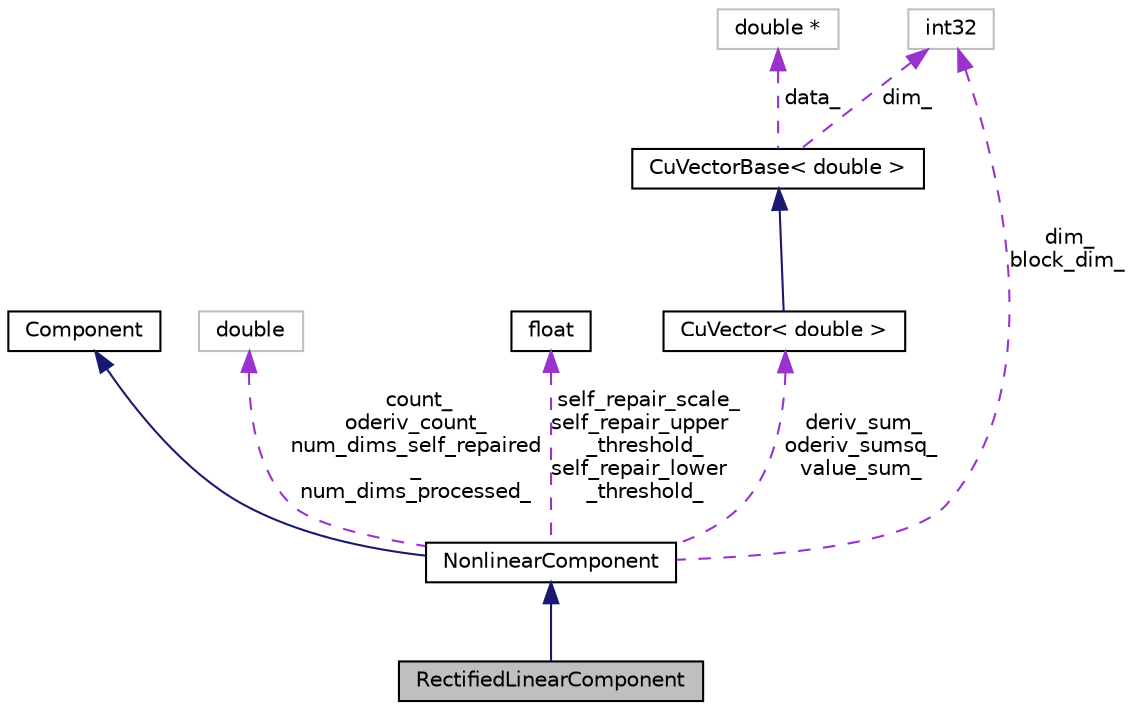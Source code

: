 digraph "RectifiedLinearComponent"
{
  edge [fontname="Helvetica",fontsize="10",labelfontname="Helvetica",labelfontsize="10"];
  node [fontname="Helvetica",fontsize="10",shape=record];
  Node3 [label="RectifiedLinearComponent",height=0.2,width=0.4,color="black", fillcolor="grey75", style="filled", fontcolor="black"];
  Node4 -> Node3 [dir="back",color="midnightblue",fontsize="10",style="solid",fontname="Helvetica"];
  Node4 [label="NonlinearComponent",height=0.2,width=0.4,color="black", fillcolor="white", style="filled",URL="$classkaldi_1_1nnet3_1_1NonlinearComponent.html"];
  Node5 -> Node4 [dir="back",color="midnightblue",fontsize="10",style="solid",fontname="Helvetica"];
  Node5 [label="Component",height=0.2,width=0.4,color="black", fillcolor="white", style="filled",URL="$classkaldi_1_1nnet3_1_1Component.html",tooltip="Abstract base-class for neural-net components. "];
  Node6 -> Node4 [dir="back",color="darkorchid3",fontsize="10",style="dashed",label=" count_\noderiv_count_\nnum_dims_self_repaired\l_\nnum_dims_processed_" ,fontname="Helvetica"];
  Node6 [label="double",height=0.2,width=0.4,color="grey75", fillcolor="white", style="filled"];
  Node7 -> Node4 [dir="back",color="darkorchid3",fontsize="10",style="dashed",label=" self_repair_scale_\nself_repair_upper\l_threshold_\nself_repair_lower\l_threshold_" ,fontname="Helvetica"];
  Node7 [label="float",height=0.2,width=0.4,color="black", fillcolor="white", style="filled",URL="$classfloat.html"];
  Node8 -> Node4 [dir="back",color="darkorchid3",fontsize="10",style="dashed",label=" deriv_sum_\noderiv_sumsq_\nvalue_sum_" ,fontname="Helvetica"];
  Node8 [label="CuVector\< double \>",height=0.2,width=0.4,color="black", fillcolor="white", style="filled",URL="$classkaldi_1_1CuVector.html"];
  Node9 -> Node8 [dir="back",color="midnightblue",fontsize="10",style="solid",fontname="Helvetica"];
  Node9 [label="CuVectorBase\< double \>",height=0.2,width=0.4,color="black", fillcolor="white", style="filled",URL="$classkaldi_1_1CuVectorBase.html"];
  Node10 -> Node9 [dir="back",color="darkorchid3",fontsize="10",style="dashed",label=" data_" ,fontname="Helvetica"];
  Node10 [label="double *",height=0.2,width=0.4,color="grey75", fillcolor="white", style="filled"];
  Node11 -> Node9 [dir="back",color="darkorchid3",fontsize="10",style="dashed",label=" dim_" ,fontname="Helvetica"];
  Node11 [label="int32",height=0.2,width=0.4,color="grey75", fillcolor="white", style="filled"];
  Node11 -> Node4 [dir="back",color="darkorchid3",fontsize="10",style="dashed",label=" dim_\nblock_dim_" ,fontname="Helvetica"];
}
